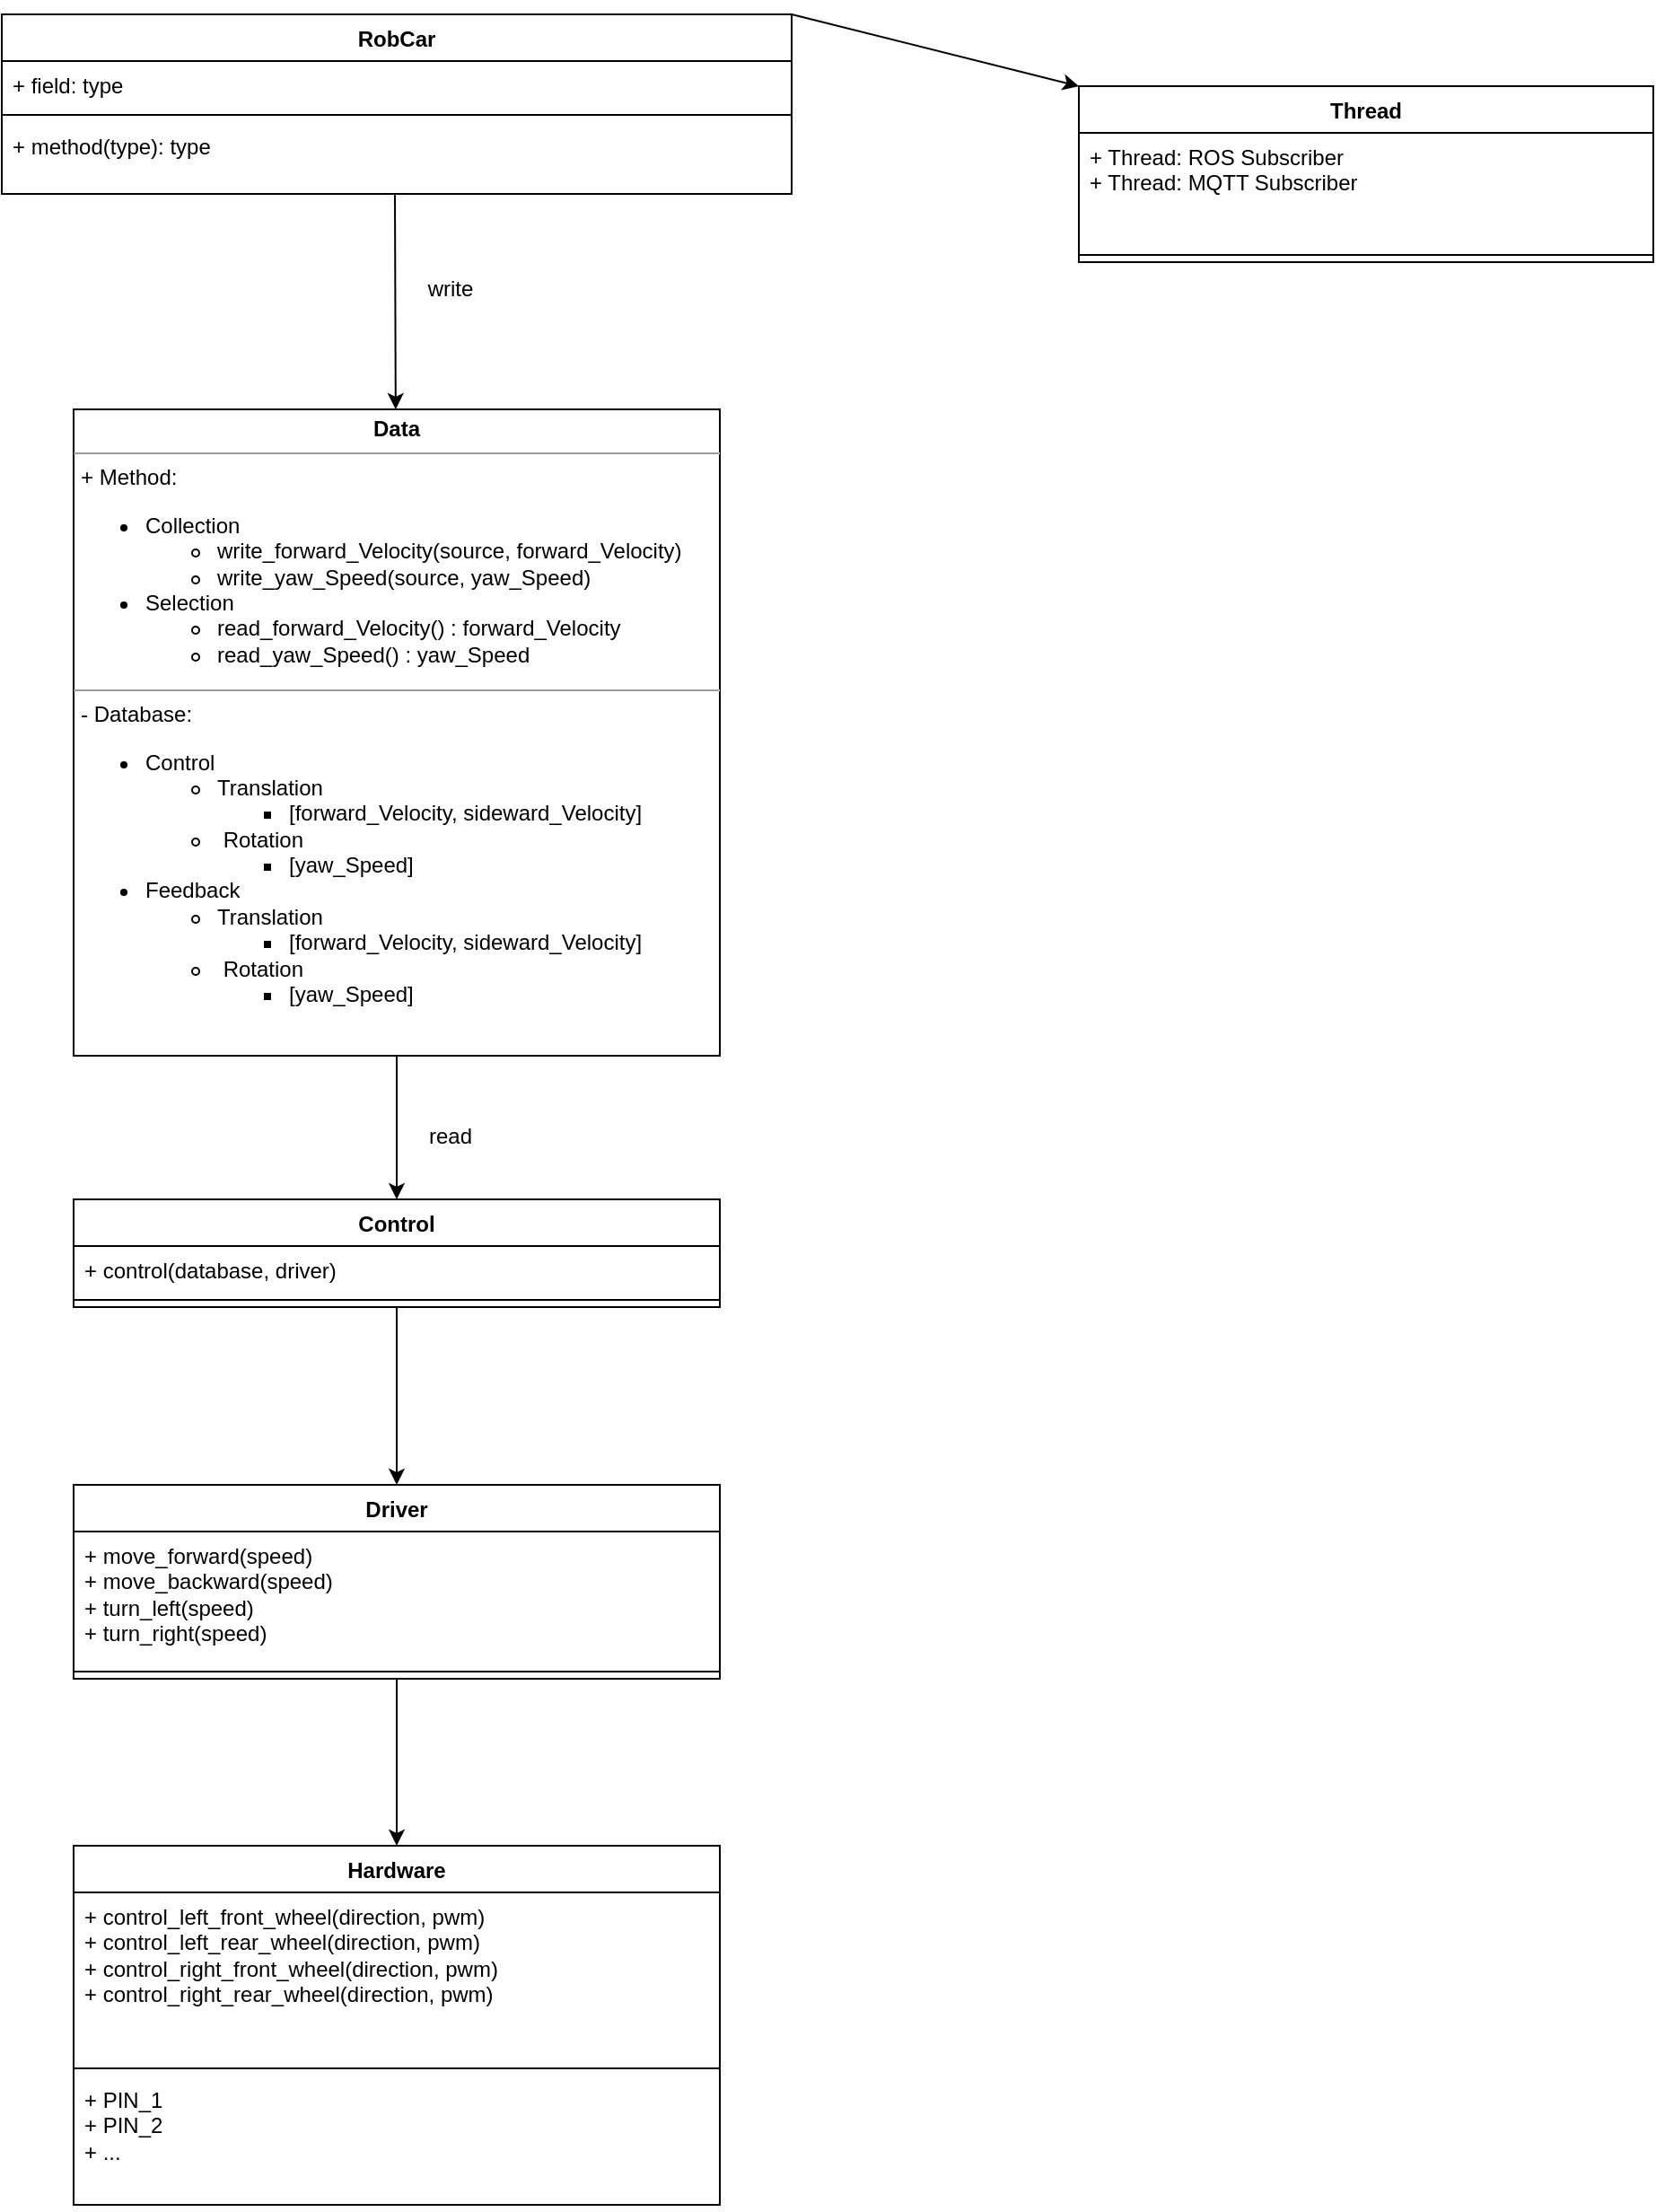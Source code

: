 <mxfile version="21.6.1" type="device">
  <diagram name="Page-1" id="Vw5gczLZUKuHrn777Z9E">
    <mxGraphModel dx="1468" dy="1011" grid="1" gridSize="10" guides="1" tooltips="1" connect="1" arrows="1" fold="1" page="1" pageScale="1" pageWidth="4681" pageHeight="3300" math="0" shadow="0">
      <root>
        <mxCell id="0" />
        <mxCell id="1" parent="0" />
        <mxCell id="FmFMdFOQEuTuhwzpyn7E-13" value="&lt;p style=&quot;margin:0px;margin-top:4px;text-align:center;&quot;&gt;&lt;b&gt;Data&lt;/b&gt;&lt;/p&gt;&lt;hr size=&quot;1&quot;&gt;&lt;p style=&quot;margin:0px;margin-left:4px;&quot;&gt;+ Method:&amp;nbsp;&lt;/p&gt;&lt;p style=&quot;margin:0px;margin-left:4px;&quot;&gt;&lt;/p&gt;&lt;ul&gt;&lt;li&gt;Collection&amp;nbsp;&lt;/li&gt;&lt;ul&gt;&lt;li style=&quot;border-color: var(--border-color);&quot;&gt;write_forward_Velocity(source, forward_Velocity)&amp;nbsp;&lt;/li&gt;&lt;li style=&quot;border-color: var(--border-color);&quot;&gt;write_yaw_Speed(source, yaw_Speed)&amp;nbsp;&lt;/li&gt;&lt;/ul&gt;&lt;li&gt;Selection&amp;nbsp;&lt;/li&gt;&lt;ul&gt;&lt;li style=&quot;border-color: var(--border-color);&quot;&gt;read_forward_Velocity() : forward_Velocity&amp;nbsp;&lt;/li&gt;&lt;li style=&quot;border-color: var(--border-color);&quot;&gt;read_yaw_Speed() : yaw_Speed&amp;nbsp;&lt;/li&gt;&lt;/ul&gt;&lt;/ul&gt;&lt;p&gt;&lt;/p&gt;&lt;hr size=&quot;1&quot;&gt;&lt;p style=&quot;margin:0px;margin-left:4px;&quot;&gt;- Database:&amp;nbsp;&lt;/p&gt;&lt;ul style=&quot;border-color: var(--border-color);&quot;&gt;&lt;li style=&quot;border-color: var(--border-color);&quot;&gt;Control&amp;nbsp;&lt;/li&gt;&lt;ul style=&quot;border-color: var(--border-color);&quot;&gt;&lt;li style=&quot;border-color: var(--border-color);&quot;&gt;Translation&amp;nbsp;&lt;/li&gt;&lt;ul style=&quot;border-color: var(--border-color);&quot;&gt;&lt;li style=&quot;border-color: var(--border-color);&quot;&gt;[forward_Velocity, sideward_Velocity]&amp;nbsp;&lt;/li&gt;&lt;/ul&gt;&lt;li style=&quot;border-color: var(--border-color);&quot;&gt;&amp;nbsp;Rotation&amp;nbsp;&lt;/li&gt;&lt;ul style=&quot;border-color: var(--border-color);&quot;&gt;&lt;li style=&quot;border-color: var(--border-color);&quot;&gt;[yaw_Speed]&amp;nbsp;&lt;/li&gt;&lt;/ul&gt;&lt;/ul&gt;&lt;li&gt;&lt;span style=&quot;background-color: initial;&quot;&gt;Feedback&amp;nbsp;&lt;/span&gt;&lt;br&gt;&lt;/li&gt;&lt;ul style=&quot;border-color: var(--border-color);&quot;&gt;&lt;li&gt;&lt;span style=&quot;background-color: initial;&quot;&gt;Translation&amp;nbsp;&lt;/span&gt;&lt;br&gt;&lt;/li&gt;&lt;ul style=&quot;border-color: var(--border-color);&quot;&gt;&lt;li style=&quot;border-color: var(--border-color);&quot;&gt;[forward_Velocity, sideward_Velocity]&amp;nbsp;&lt;/li&gt;&lt;/ul&gt;&lt;li&gt;&lt;span style=&quot;background-color: initial;&quot;&gt;&amp;nbsp;Rotation&amp;nbsp;&lt;/span&gt;&lt;br&gt;&lt;/li&gt;&lt;ul style=&quot;border-color: var(--border-color);&quot;&gt;&lt;li&gt;&lt;span style=&quot;background-color: initial;&quot;&gt;[yaw_Speed]&amp;nbsp;&lt;/span&gt;&lt;br&gt;&lt;/li&gt;&lt;/ul&gt;&lt;/ul&gt;&lt;/ul&gt;" style="verticalAlign=top;align=left;overflow=fill;fontSize=12;fontFamily=Helvetica;html=1;whiteSpace=wrap;" parent="1" vertex="1">
          <mxGeometry x="40" y="480" width="360" height="360" as="geometry" />
        </mxCell>
        <mxCell id="sMMD2c3NOCW7n8xG9AOf-1" value="RobCar" style="swimlane;fontStyle=1;align=center;verticalAlign=top;childLayout=stackLayout;horizontal=1;startSize=26;horizontalStack=0;resizeParent=1;resizeParentMax=0;resizeLast=0;collapsible=1;marginBottom=0;whiteSpace=wrap;html=1;" parent="1" vertex="1">
          <mxGeometry y="260" width="440" height="100" as="geometry" />
        </mxCell>
        <mxCell id="sMMD2c3NOCW7n8xG9AOf-2" value="+ field: type" style="text;strokeColor=none;fillColor=none;align=left;verticalAlign=top;spacingLeft=4;spacingRight=4;overflow=hidden;rotatable=0;points=[[0,0.5],[1,0.5]];portConstraint=eastwest;whiteSpace=wrap;html=1;" parent="sMMD2c3NOCW7n8xG9AOf-1" vertex="1">
          <mxGeometry y="26" width="440" height="26" as="geometry" />
        </mxCell>
        <mxCell id="sMMD2c3NOCW7n8xG9AOf-3" value="" style="line;strokeWidth=1;fillColor=none;align=left;verticalAlign=middle;spacingTop=-1;spacingLeft=3;spacingRight=3;rotatable=0;labelPosition=right;points=[];portConstraint=eastwest;strokeColor=inherit;" parent="sMMD2c3NOCW7n8xG9AOf-1" vertex="1">
          <mxGeometry y="52" width="440" height="8" as="geometry" />
        </mxCell>
        <mxCell id="sMMD2c3NOCW7n8xG9AOf-4" value="+ method(type): type" style="text;strokeColor=none;fillColor=none;align=left;verticalAlign=top;spacingLeft=4;spacingRight=4;overflow=hidden;rotatable=0;points=[[0,0.5],[1,0.5]];portConstraint=eastwest;whiteSpace=wrap;html=1;" parent="sMMD2c3NOCW7n8xG9AOf-1" vertex="1">
          <mxGeometry y="60" width="440" height="40" as="geometry" />
        </mxCell>
        <mxCell id="sMMD2c3NOCW7n8xG9AOf-36" value="Driver" style="swimlane;fontStyle=1;align=center;verticalAlign=top;childLayout=stackLayout;horizontal=1;startSize=26;horizontalStack=0;resizeParent=1;resizeParentMax=0;resizeLast=0;collapsible=1;marginBottom=0;whiteSpace=wrap;html=1;" parent="1" vertex="1">
          <mxGeometry x="40" y="1079" width="360" height="108" as="geometry" />
        </mxCell>
        <mxCell id="sMMD2c3NOCW7n8xG9AOf-37" value="+ move_forward(speed)&amp;nbsp;&lt;br&gt;+ move_backward(speed)&amp;nbsp;&lt;br&gt;+ turn_left(speed)&amp;nbsp;&lt;br&gt;+ turn_right(speed)&amp;nbsp;" style="text;strokeColor=none;fillColor=none;align=left;verticalAlign=top;spacingLeft=4;spacingRight=4;overflow=hidden;rotatable=0;points=[[0,0.5],[1,0.5]];portConstraint=eastwest;whiteSpace=wrap;html=1;" parent="sMMD2c3NOCW7n8xG9AOf-36" vertex="1">
          <mxGeometry y="26" width="360" height="74" as="geometry" />
        </mxCell>
        <mxCell id="sMMD2c3NOCW7n8xG9AOf-38" value="" style="line;strokeWidth=1;fillColor=none;align=left;verticalAlign=middle;spacingTop=-1;spacingLeft=3;spacingRight=3;rotatable=0;labelPosition=right;points=[];portConstraint=eastwest;strokeColor=inherit;" parent="sMMD2c3NOCW7n8xG9AOf-36" vertex="1">
          <mxGeometry y="100" width="360" height="8" as="geometry" />
        </mxCell>
        <mxCell id="sMMD2c3NOCW7n8xG9AOf-42" value="Hardware" style="swimlane;fontStyle=1;align=center;verticalAlign=top;childLayout=stackLayout;horizontal=1;startSize=26;horizontalStack=0;resizeParent=1;resizeParentMax=0;resizeLast=0;collapsible=1;marginBottom=0;whiteSpace=wrap;html=1;" parent="1" vertex="1">
          <mxGeometry x="40" y="1280" width="360" height="200" as="geometry" />
        </mxCell>
        <mxCell id="sMMD2c3NOCW7n8xG9AOf-43" value="+ control_left_front_wheel(direction, pwm)&amp;nbsp;&lt;br&gt;+ control_left_rear_wheel(direction, pwm)&amp;nbsp;&lt;br&gt;+ control_right_front_wheel(direction, pwm)&amp;nbsp;&lt;br&gt;+ control_right_rear_wheel(direction, pwm)&amp;nbsp;" style="text;strokeColor=none;fillColor=none;align=left;verticalAlign=top;spacingLeft=4;spacingRight=4;overflow=hidden;rotatable=0;points=[[0,0.5],[1,0.5]];portConstraint=eastwest;whiteSpace=wrap;html=1;" parent="sMMD2c3NOCW7n8xG9AOf-42" vertex="1">
          <mxGeometry y="26" width="360" height="94" as="geometry" />
        </mxCell>
        <mxCell id="sMMD2c3NOCW7n8xG9AOf-44" value="" style="line;strokeWidth=1;fillColor=none;align=left;verticalAlign=middle;spacingTop=-1;spacingLeft=3;spacingRight=3;rotatable=0;labelPosition=right;points=[];portConstraint=eastwest;strokeColor=inherit;" parent="sMMD2c3NOCW7n8xG9AOf-42" vertex="1">
          <mxGeometry y="120" width="360" height="8" as="geometry" />
        </mxCell>
        <mxCell id="sMMD2c3NOCW7n8xG9AOf-45" value="+ PIN_1&amp;nbsp;&lt;br&gt;+ PIN_2&amp;nbsp;&lt;br&gt;+ ..." style="text;strokeColor=none;fillColor=none;align=left;verticalAlign=top;spacingLeft=4;spacingRight=4;overflow=hidden;rotatable=0;points=[[0,0.5],[1,0.5]];portConstraint=eastwest;whiteSpace=wrap;html=1;" parent="sMMD2c3NOCW7n8xG9AOf-42" vertex="1">
          <mxGeometry y="128" width="360" height="72" as="geometry" />
        </mxCell>
        <mxCell id="sMMD2c3NOCW7n8xG9AOf-50" value="" style="endArrow=classic;html=1;rounded=0;entryX=0.25;entryY=0;entryDx=0;entryDy=0;" parent="1" edge="1">
          <mxGeometry width="50" height="50" relative="1" as="geometry">
            <mxPoint x="219" y="360" as="sourcePoint" />
            <mxPoint x="219.41" y="480" as="targetPoint" />
          </mxGeometry>
        </mxCell>
        <mxCell id="sMMD2c3NOCW7n8xG9AOf-52" value="Control" style="swimlane;fontStyle=1;align=center;verticalAlign=top;childLayout=stackLayout;horizontal=1;startSize=26;horizontalStack=0;resizeParent=1;resizeParentMax=0;resizeLast=0;collapsible=1;marginBottom=0;whiteSpace=wrap;html=1;" parent="1" vertex="1">
          <mxGeometry x="40" y="920" width="360" height="60" as="geometry" />
        </mxCell>
        <mxCell id="sMMD2c3NOCW7n8xG9AOf-53" value="+ control(database, driver)&amp;nbsp;" style="text;strokeColor=none;fillColor=none;align=left;verticalAlign=top;spacingLeft=4;spacingRight=4;overflow=hidden;rotatable=0;points=[[0,0.5],[1,0.5]];portConstraint=eastwest;whiteSpace=wrap;html=1;" parent="sMMD2c3NOCW7n8xG9AOf-52" vertex="1">
          <mxGeometry y="26" width="360" height="26" as="geometry" />
        </mxCell>
        <mxCell id="sMMD2c3NOCW7n8xG9AOf-54" value="" style="line;strokeWidth=1;fillColor=none;align=left;verticalAlign=middle;spacingTop=-1;spacingLeft=3;spacingRight=3;rotatable=0;labelPosition=right;points=[];portConstraint=eastwest;strokeColor=inherit;" parent="sMMD2c3NOCW7n8xG9AOf-52" vertex="1">
          <mxGeometry y="52" width="360" height="8" as="geometry" />
        </mxCell>
        <mxCell id="sMMD2c3NOCW7n8xG9AOf-56" value="" style="endArrow=classic;html=1;rounded=0;exitX=0.5;exitY=1;exitDx=0;exitDy=0;entryX=0.5;entryY=0;entryDx=0;entryDy=0;" parent="1" source="FmFMdFOQEuTuhwzpyn7E-13" target="sMMD2c3NOCW7n8xG9AOf-52" edge="1">
          <mxGeometry width="50" height="50" relative="1" as="geometry">
            <mxPoint x="230" y="930" as="sourcePoint" />
            <mxPoint x="280" y="880" as="targetPoint" />
          </mxGeometry>
        </mxCell>
        <mxCell id="sMMD2c3NOCW7n8xG9AOf-57" value="" style="endArrow=classic;html=1;rounded=0;exitX=0.5;exitY=1;exitDx=0;exitDy=0;entryX=0.5;entryY=0;entryDx=0;entryDy=0;" parent="1" source="sMMD2c3NOCW7n8xG9AOf-52" target="sMMD2c3NOCW7n8xG9AOf-36" edge="1">
          <mxGeometry width="50" height="50" relative="1" as="geometry">
            <mxPoint x="230" y="1080" as="sourcePoint" />
            <mxPoint x="280" y="1030" as="targetPoint" />
          </mxGeometry>
        </mxCell>
        <mxCell id="iodTsMTcqqKTP-C0P_Uj-1" value="" style="endArrow=classic;html=1;rounded=0;exitX=0.5;exitY=1;exitDx=0;exitDy=0;" parent="1" source="sMMD2c3NOCW7n8xG9AOf-36" target="sMMD2c3NOCW7n8xG9AOf-42" edge="1">
          <mxGeometry width="50" height="50" relative="1" as="geometry">
            <mxPoint x="290" y="1210" as="sourcePoint" />
            <mxPoint x="340" y="1160" as="targetPoint" />
          </mxGeometry>
        </mxCell>
        <mxCell id="g6BlAx9o6CvHAIx33_HW-1" value="Thread" style="swimlane;fontStyle=1;align=center;verticalAlign=top;childLayout=stackLayout;horizontal=1;startSize=26;horizontalStack=0;resizeParent=1;resizeParentMax=0;resizeLast=0;collapsible=1;marginBottom=0;whiteSpace=wrap;html=1;" vertex="1" parent="1">
          <mxGeometry x="600" y="300" width="320" height="98" as="geometry" />
        </mxCell>
        <mxCell id="g6BlAx9o6CvHAIx33_HW-2" value="+ Thread: ROS Subscriber&amp;nbsp;&lt;br&gt;+ Thread: MQTT Subscriber&amp;nbsp;" style="text;strokeColor=none;fillColor=none;align=left;verticalAlign=top;spacingLeft=4;spacingRight=4;overflow=hidden;rotatable=0;points=[[0,0.5],[1,0.5]];portConstraint=eastwest;whiteSpace=wrap;html=1;" vertex="1" parent="g6BlAx9o6CvHAIx33_HW-1">
          <mxGeometry y="26" width="320" height="64" as="geometry" />
        </mxCell>
        <mxCell id="g6BlAx9o6CvHAIx33_HW-3" value="" style="line;strokeWidth=1;fillColor=none;align=left;verticalAlign=middle;spacingTop=-1;spacingLeft=3;spacingRight=3;rotatable=0;labelPosition=right;points=[];portConstraint=eastwest;strokeColor=inherit;" vertex="1" parent="g6BlAx9o6CvHAIx33_HW-1">
          <mxGeometry y="90" width="320" height="8" as="geometry" />
        </mxCell>
        <mxCell id="g6BlAx9o6CvHAIx33_HW-5" value="" style="endArrow=classic;html=1;rounded=0;entryX=0;entryY=0;entryDx=0;entryDy=0;exitX=1;exitY=0;exitDx=0;exitDy=0;" edge="1" parent="1" source="sMMD2c3NOCW7n8xG9AOf-1" target="g6BlAx9o6CvHAIx33_HW-1">
          <mxGeometry width="50" height="50" relative="1" as="geometry">
            <mxPoint x="430" y="390" as="sourcePoint" />
            <mxPoint x="480" y="340" as="targetPoint" />
          </mxGeometry>
        </mxCell>
        <mxCell id="g6BlAx9o6CvHAIx33_HW-6" value="write" style="text;html=1;strokeColor=none;fillColor=none;align=center;verticalAlign=middle;whiteSpace=wrap;rounded=0;" vertex="1" parent="1">
          <mxGeometry x="220" y="398" width="60" height="30" as="geometry" />
        </mxCell>
        <mxCell id="g6BlAx9o6CvHAIx33_HW-7" value="read" style="text;html=1;strokeColor=none;fillColor=none;align=center;verticalAlign=middle;whiteSpace=wrap;rounded=0;" vertex="1" parent="1">
          <mxGeometry x="220" y="870" width="60" height="30" as="geometry" />
        </mxCell>
      </root>
    </mxGraphModel>
  </diagram>
</mxfile>
